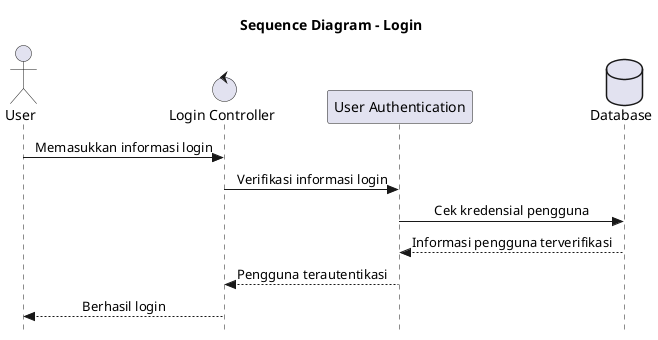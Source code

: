 @startuml login
title Sequence Diagram - Login
skinparam Style strictuml
skinparam SequenceMessageAlignment center

actor User
control "Login Controller" as LC 
participant "User Authentication" as UA
database Database

User -> LC: Memasukkan informasi login
LC -> UA: Verifikasi informasi login
UA -> Database: Cek kredensial pengguna
Database --> UA: Informasi pengguna terverifikasi
UA --> LC: Pengguna terautentikasi
LC --> User: Berhasil login

@enduml
